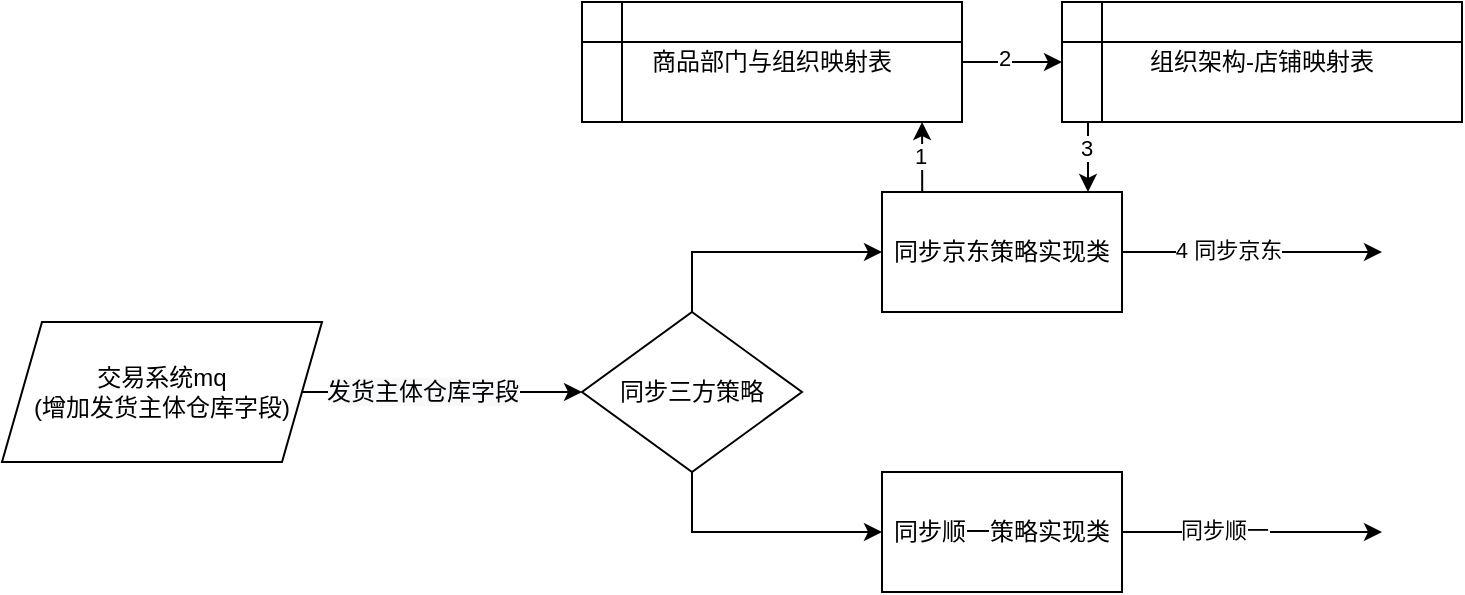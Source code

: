 <mxfile version="14.2.2" type="github">
  <diagram id="SmOvXIEMjcyEu2tocjA3" name="Page-1">
    <mxGraphModel dx="946" dy="557" grid="1" gridSize="10" guides="1" tooltips="1" connect="1" arrows="1" fold="1" page="1" pageScale="1" pageWidth="827" pageHeight="1169" math="0" shadow="0">
      <root>
        <mxCell id="0" />
        <mxCell id="1" parent="0" />
        <mxCell id="AhYzzjqt9SPEp7-xoYBr-4" style="edgeStyle=orthogonalEdgeStyle;rounded=0;orthogonalLoop=1;jettySize=auto;html=1;exitX=1;exitY=0.5;exitDx=0;exitDy=0;entryX=0;entryY=0.5;entryDx=0;entryDy=0;" edge="1" parent="1" source="AhYzzjqt9SPEp7-xoYBr-1" target="AhYzzjqt9SPEp7-xoYBr-3">
          <mxGeometry relative="1" as="geometry" />
        </mxCell>
        <mxCell id="AhYzzjqt9SPEp7-xoYBr-5" value="&lt;span style=&quot;font-size: 12px ; background-color: rgb(248 , 249 , 250)&quot;&gt;发货主体仓库字段&lt;/span&gt;" style="edgeLabel;html=1;align=center;verticalAlign=middle;resizable=0;points=[];" vertex="1" connectable="0" parent="AhYzzjqt9SPEp7-xoYBr-4">
          <mxGeometry x="-0.25" y="-1" relative="1" as="geometry">
            <mxPoint x="7" y="-1" as="offset" />
          </mxGeometry>
        </mxCell>
        <mxCell id="AhYzzjqt9SPEp7-xoYBr-1" value="交易系统mq&lt;br&gt;(增加发货主体仓库字段)" style="shape=parallelogram;perimeter=parallelogramPerimeter;whiteSpace=wrap;html=1;fixedSize=1;" vertex="1" parent="1">
          <mxGeometry x="30" y="239" width="160" height="70" as="geometry" />
        </mxCell>
        <mxCell id="AhYzzjqt9SPEp7-xoYBr-15" style="edgeStyle=orthogonalEdgeStyle;rounded=0;orthogonalLoop=1;jettySize=auto;html=1;exitX=0.5;exitY=0;exitDx=0;exitDy=0;" edge="1" parent="1" source="AhYzzjqt9SPEp7-xoYBr-3" target="AhYzzjqt9SPEp7-xoYBr-6">
          <mxGeometry relative="1" as="geometry" />
        </mxCell>
        <mxCell id="AhYzzjqt9SPEp7-xoYBr-16" style="edgeStyle=orthogonalEdgeStyle;rounded=0;orthogonalLoop=1;jettySize=auto;html=1;exitX=0.5;exitY=1;exitDx=0;exitDy=0;entryX=0;entryY=0.5;entryDx=0;entryDy=0;" edge="1" parent="1" source="AhYzzjqt9SPEp7-xoYBr-3" target="AhYzzjqt9SPEp7-xoYBr-7">
          <mxGeometry relative="1" as="geometry" />
        </mxCell>
        <mxCell id="AhYzzjqt9SPEp7-xoYBr-3" value="同步三方策略" style="rhombus;whiteSpace=wrap;html=1;" vertex="1" parent="1">
          <mxGeometry x="320" y="234" width="110" height="80" as="geometry" />
        </mxCell>
        <mxCell id="AhYzzjqt9SPEp7-xoYBr-11" style="edgeStyle=orthogonalEdgeStyle;rounded=0;orthogonalLoop=1;jettySize=auto;html=1;exitX=1;exitY=0.5;exitDx=0;exitDy=0;" edge="1" parent="1" source="AhYzzjqt9SPEp7-xoYBr-6">
          <mxGeometry relative="1" as="geometry">
            <mxPoint x="720" y="204" as="targetPoint" />
          </mxGeometry>
        </mxCell>
        <mxCell id="AhYzzjqt9SPEp7-xoYBr-12" value="4 同步京东" style="edgeLabel;html=1;align=center;verticalAlign=middle;resizable=0;points=[];" vertex="1" connectable="0" parent="AhYzzjqt9SPEp7-xoYBr-11">
          <mxGeometry x="-0.185" y="1" relative="1" as="geometry">
            <mxPoint as="offset" />
          </mxGeometry>
        </mxCell>
        <mxCell id="AhYzzjqt9SPEp7-xoYBr-17" style="edgeStyle=orthogonalEdgeStyle;rounded=0;orthogonalLoop=1;jettySize=auto;html=1;exitX=0.25;exitY=0;exitDx=0;exitDy=0;entryX=0.895;entryY=1;entryDx=0;entryDy=0;entryPerimeter=0;" edge="1" parent="1" source="AhYzzjqt9SPEp7-xoYBr-6" target="AhYzzjqt9SPEp7-xoYBr-8">
          <mxGeometry relative="1" as="geometry" />
        </mxCell>
        <mxCell id="AhYzzjqt9SPEp7-xoYBr-23" value="1" style="edgeLabel;html=1;align=center;verticalAlign=middle;resizable=0;points=[];" vertex="1" connectable="0" parent="AhYzzjqt9SPEp7-xoYBr-17">
          <mxGeometry x="0.243" y="-1" relative="1" as="geometry">
            <mxPoint x="-2" as="offset" />
          </mxGeometry>
        </mxCell>
        <mxCell id="AhYzzjqt9SPEp7-xoYBr-6" value="同步京东策略实现类" style="rounded=0;whiteSpace=wrap;html=1;" vertex="1" parent="1">
          <mxGeometry x="470" y="174" width="120" height="60" as="geometry" />
        </mxCell>
        <mxCell id="AhYzzjqt9SPEp7-xoYBr-13" style="edgeStyle=orthogonalEdgeStyle;rounded=0;orthogonalLoop=1;jettySize=auto;html=1;exitX=1;exitY=0.5;exitDx=0;exitDy=0;" edge="1" parent="1" source="AhYzzjqt9SPEp7-xoYBr-7">
          <mxGeometry relative="1" as="geometry">
            <mxPoint x="720" y="344" as="targetPoint" />
          </mxGeometry>
        </mxCell>
        <mxCell id="AhYzzjqt9SPEp7-xoYBr-14" value="同步顺一" style="edgeLabel;html=1;align=center;verticalAlign=middle;resizable=0;points=[];" vertex="1" connectable="0" parent="AhYzzjqt9SPEp7-xoYBr-13">
          <mxGeometry x="-0.215" y="1" relative="1" as="geometry">
            <mxPoint as="offset" />
          </mxGeometry>
        </mxCell>
        <mxCell id="AhYzzjqt9SPEp7-xoYBr-7" value="同步顺一策略实现类" style="whiteSpace=wrap;html=1;" vertex="1" parent="1">
          <mxGeometry x="470" y="314" width="120" height="60" as="geometry" />
        </mxCell>
        <mxCell id="AhYzzjqt9SPEp7-xoYBr-18" style="edgeStyle=orthogonalEdgeStyle;rounded=0;orthogonalLoop=1;jettySize=auto;html=1;exitX=1;exitY=0.5;exitDx=0;exitDy=0;entryX=0;entryY=0.5;entryDx=0;entryDy=0;" edge="1" parent="1" source="AhYzzjqt9SPEp7-xoYBr-8" target="AhYzzjqt9SPEp7-xoYBr-10">
          <mxGeometry relative="1" as="geometry" />
        </mxCell>
        <mxCell id="AhYzzjqt9SPEp7-xoYBr-25" value="2" style="edgeLabel;html=1;align=center;verticalAlign=middle;resizable=0;points=[];" vertex="1" connectable="0" parent="AhYzzjqt9SPEp7-xoYBr-18">
          <mxGeometry x="-0.48" y="2" relative="1" as="geometry">
            <mxPoint x="8" as="offset" />
          </mxGeometry>
        </mxCell>
        <mxCell id="AhYzzjqt9SPEp7-xoYBr-8" value="商品部门与组织映射表" style="shape=internalStorage;whiteSpace=wrap;html=1;backgroundOutline=1;" vertex="1" parent="1">
          <mxGeometry x="320" y="79" width="190" height="60" as="geometry" />
        </mxCell>
        <mxCell id="AhYzzjqt9SPEp7-xoYBr-22" style="edgeStyle=orthogonalEdgeStyle;rounded=0;orthogonalLoop=1;jettySize=auto;html=1;exitX=0;exitY=1;exitDx=0;exitDy=0;entryX=0.75;entryY=0;entryDx=0;entryDy=0;" edge="1" parent="1">
          <mxGeometry relative="1" as="geometry">
            <mxPoint x="573" y="139" as="sourcePoint" />
            <mxPoint x="573" y="174" as="targetPoint" />
          </mxGeometry>
        </mxCell>
        <mxCell id="AhYzzjqt9SPEp7-xoYBr-26" value="3" style="edgeLabel;html=1;align=center;verticalAlign=middle;resizable=0;points=[];" vertex="1" connectable="0" parent="AhYzzjqt9SPEp7-xoYBr-22">
          <mxGeometry x="-0.086" y="-1" relative="1" as="geometry">
            <mxPoint y="-3" as="offset" />
          </mxGeometry>
        </mxCell>
        <mxCell id="AhYzzjqt9SPEp7-xoYBr-10" value="组织架构-店铺映射表" style="shape=internalStorage;whiteSpace=wrap;html=1;backgroundOutline=1;" vertex="1" parent="1">
          <mxGeometry x="560" y="79" width="200" height="60" as="geometry" />
        </mxCell>
      </root>
    </mxGraphModel>
  </diagram>
</mxfile>
